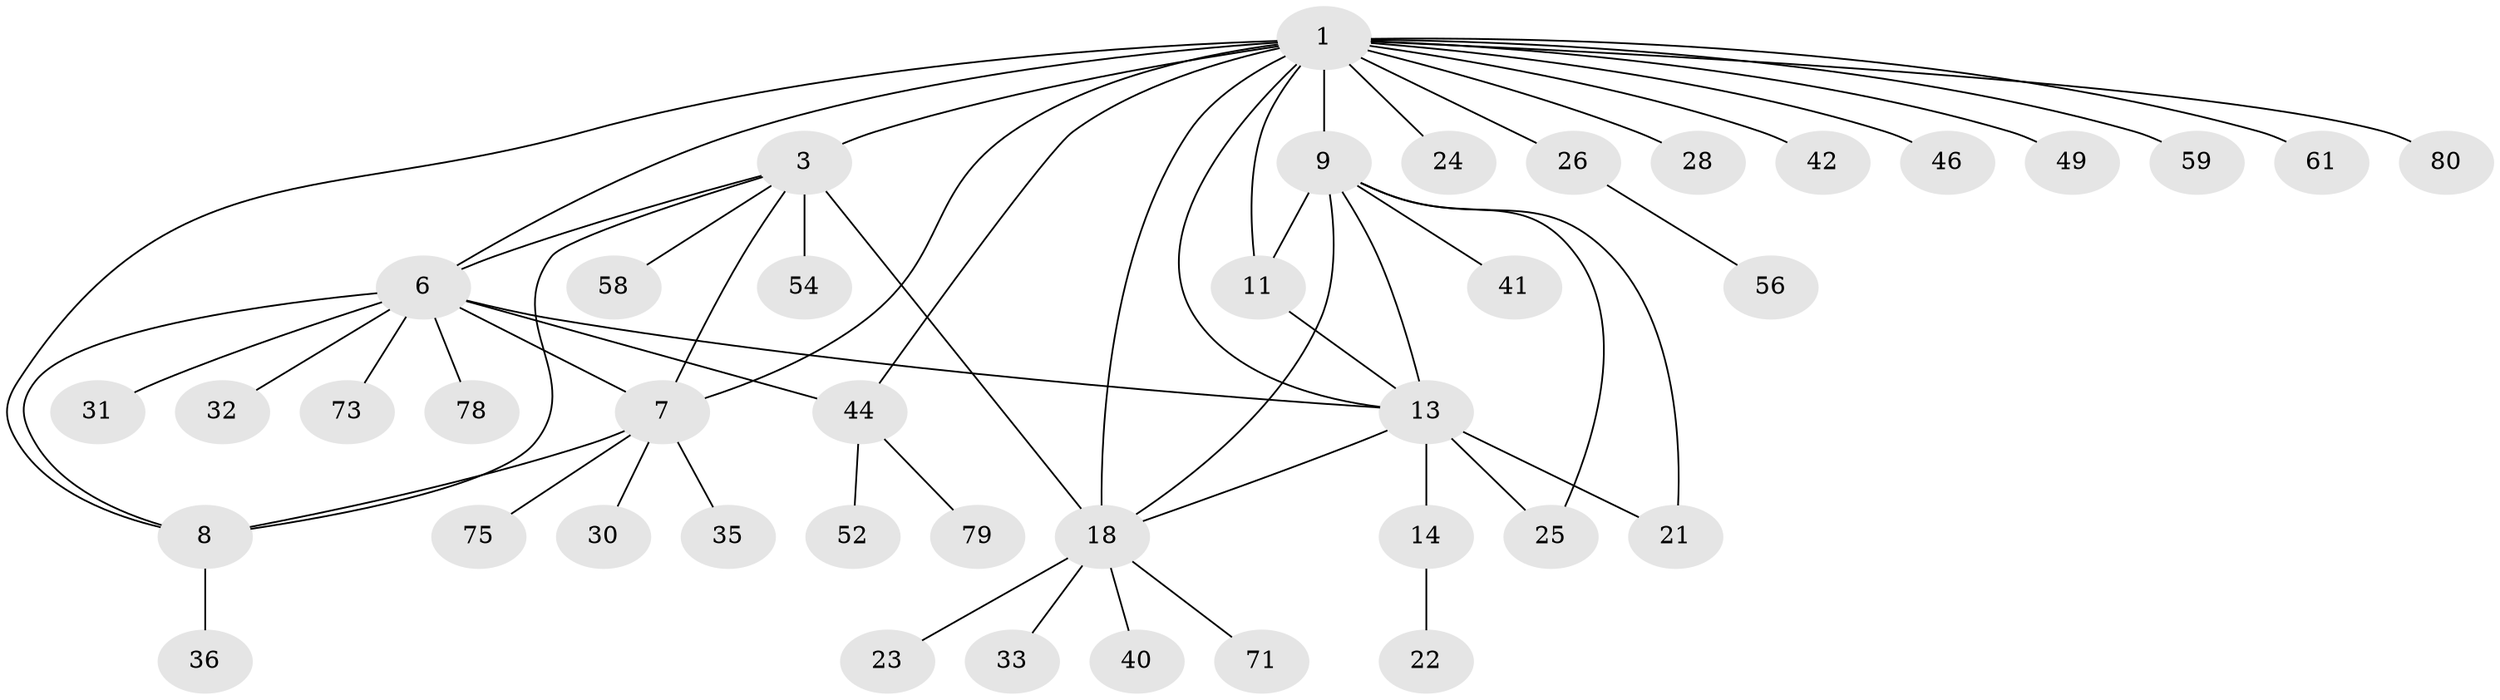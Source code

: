// original degree distribution, {9: 0.024096385542168676, 7: 0.04819277108433735, 4: 0.03614457831325301, 6: 0.07228915662650602, 10: 0.012048192771084338, 5: 0.024096385542168676, 8: 0.04819277108433735, 2: 0.2289156626506024, 1: 0.5060240963855421}
// Generated by graph-tools (version 1.1) at 2025/16/03/09/25 04:16:03]
// undirected, 41 vertices, 56 edges
graph export_dot {
graph [start="1"]
  node [color=gray90,style=filled];
  1 [super="+12+2"];
  3 [super="+5"];
  6;
  7;
  8 [super="+55+77"];
  9 [super="+10"];
  11 [super="+29"];
  13 [super="+39+15+66+60+69+16"];
  14;
  18 [super="+20+37"];
  21;
  22 [super="+74"];
  23;
  24;
  25;
  26;
  28 [super="+43"];
  30 [super="+70"];
  31;
  32;
  33;
  35;
  36;
  40;
  41;
  42 [super="+83"];
  44 [super="+45"];
  46;
  49;
  52 [super="+68"];
  54;
  56;
  58;
  59;
  61;
  71 [super="+72"];
  73;
  75;
  78;
  79;
  80;
  1 -- 3 [weight=3];
  1 -- 42;
  1 -- 59;
  1 -- 61;
  1 -- 80;
  1 -- 9 [weight=4];
  1 -- 49;
  1 -- 7;
  1 -- 11;
  1 -- 28;
  1 -- 8;
  1 -- 6;
  1 -- 44;
  1 -- 13;
  1 -- 46;
  1 -- 18 [weight=2];
  1 -- 24;
  1 -- 26;
  3 -- 18 [weight=2];
  3 -- 6;
  3 -- 7;
  3 -- 8;
  3 -- 54;
  3 -- 58;
  6 -- 7;
  6 -- 8;
  6 -- 31;
  6 -- 32;
  6 -- 44;
  6 -- 73;
  6 -- 78;
  6 -- 13;
  7 -- 8;
  7 -- 30;
  7 -- 35;
  7 -- 75;
  8 -- 36;
  9 -- 11 [weight=2];
  9 -- 41;
  9 -- 13 [weight=2];
  9 -- 18 [weight=2];
  9 -- 21;
  9 -- 25;
  11 -- 13 [weight=2];
  13 -- 14 [weight=3];
  13 -- 18;
  13 -- 25;
  13 -- 21;
  14 -- 22;
  18 -- 33;
  18 -- 40;
  18 -- 71;
  18 -- 23;
  26 -- 56;
  44 -- 52;
  44 -- 79;
}
